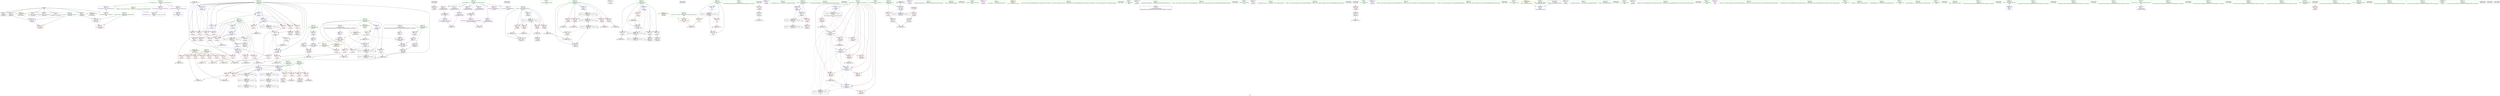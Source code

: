 digraph "SVFG" {
	label="SVFG";

	Node0x55badcf7edf0 [shape=record,color=grey,label="{NodeID: 0\nNullPtr}"];
	Node0x55badcf7edf0 -> Node0x55badcfaa9c0[style=solid];
	Node0x55badcf7edf0 -> Node0x55badcfaaac0[style=solid];
	Node0x55badcf7edf0 -> Node0x55badcfaab90[style=solid];
	Node0x55badcf7edf0 -> Node0x55badcfaac60[style=solid];
	Node0x55badcf7edf0 -> Node0x55badcfaad30[style=solid];
	Node0x55badcf7edf0 -> Node0x55badcfaae00[style=solid];
	Node0x55badcf7edf0 -> Node0x55badcfac850[style=solid];
	Node0x55badcfddd60 [shape=record,color=yellow,style=double,label="{NodeID: 443\n24V_1 = ENCHI(MR_24V_0)\npts\{128 \}\nFun[_Z5main2v]}"];
	Node0x55badcfddd60 -> Node0x55badcface30[style=dashed];
	Node0x55badcfbdcd0 [shape=record,color=grey,label="{NodeID: 360\n196 = Binary(195, 197, )\n}"];
	Node0x55badcfbdcd0 -> Node0x55badcfacf00[style=solid];
	Node0x55badcfabe00 [shape=record,color=red,label="{NodeID: 194\n216\<--215\n\<--call25\n_Z5main2v\n}"];
	Node0x55badcfa8ea0 [shape=record,color=purple,label="{NodeID: 111\n497\<--17\noffset_0\<--\n}"];
	Node0x55badcfa8ea0 -> Node0x55badcfac480[style=solid];
	Node0x55badcf8fba0 [shape=record,color=green,label="{NodeID: 28\n11\<--13\n_Z5boardB5cxx11\<--_Z5boardB5cxx11_field_insensitive\nGlob }"];
	Node0x55badcf8fba0 -> Node0x55badcfa8750[style=solid];
	Node0x55badcf8fba0 -> Node0x55badcfa8820[style=solid];
	Node0x55badcf8fba0 -> Node0x55badcfa88f0[style=solid];
	Node0x55badcf8fba0 -> Node0x55badcfa89c0[style=solid];
	Node0x55badcf8fba0 -> Node0x55badcfa8a90[style=solid];
	Node0x55badcf8fba0 -> Node0x55badcfa8b60[style=solid];
	Node0x55badcf8fba0 -> Node0x55badcfa8c30[style=solid];
	Node0x55badcf8fba0 -> Node0x55badcfa8d00[style=solid];
	Node0x55badcfad580 [shape=record,color=blue,label="{NodeID: 222\n111\<--9\nj\<--\n_Z5main2v\n}"];
	Node0x55badcfad580 -> Node0x55badcfb0520[style=dashed];
	Node0x55badcfad580 -> Node0x55badcfb05f0[style=dashed];
	Node0x55badcfad580 -> Node0x55badcfb06c0[style=dashed];
	Node0x55badcfad580 -> Node0x55badcfad580[style=dashed];
	Node0x55badcfad580 -> Node0x55badcfb5c50[style=dashed];
	Node0x55badcfad580 -> Node0x55badcfd5260[style=dashed];
	Node0x55badcfaf000 [shape=record,color=red,label="{NodeID: 139\n154\<--103\n\<--N\n_Z5main2v\n}"];
	Node0x55badcfaf000 -> Node0x55badcfbf650[style=solid];
	Node0x55badcfa9910 [shape=record,color=green,label="{NodeID: 56\n135\<--136\nx\<--x_field_insensitive\n_Z5main2v\n}"];
	Node0x55badcfa9910 -> Node0x55badcfb1560[style=solid];
	Node0x55badcfa9910 -> Node0x55badcfb1630[style=solid];
	Node0x55badcfa9910 -> Node0x55badcfb1700[style=solid];
	Node0x55badcfa9910 -> Node0x55badcfad8c0[style=solid];
	Node0x55badcff50a0 [shape=record,color=black,label="{NodeID: 499\n388 = PHI()\n}"];
	Node0x55badcfd7560 [shape=record,color=black,label="{NodeID: 416\nMR_34V_2 = PHI(MR_34V_3, MR_34V_1, )\npts\{138 \}\n}"];
	Node0x55badcfd7560 -> Node0x55badcfd3460[style=dashed];
	Node0x55badcfd7560 -> Node0x55badcfd7560[style=dashed];
	Node0x55badcfb06c0 [shape=record,color=red,label="{NodeID: 167\n344\<--111\n\<--j\n_Z5main2v\n}"];
	Node0x55badcfb06c0 -> Node0x55badcfbd0d0[style=solid];
	Node0x55badcfab2a0 [shape=record,color=black,label="{NodeID: 84\n139\<--117\n\<--dx\n_Z5main2v\n}"];
	Node0x55badcfab2a0 -> Node0x55badcfae7e0[style=solid];
	Node0x55badcf8eae0 [shape=record,color=green,label="{NodeID: 1\n7\<--1\n__dso_handle\<--dummyObj\nGlob }"];
	Node0x55badcfbde50 [shape=record,color=grey,label="{NodeID: 361\n407 = cmp(406, 242, )\n}"];
	Node0x55badcfabed0 [shape=record,color=red,label="{NodeID: 195\n281\<--280\n\<--arrayidx54\n_Z5main2v\n}"];
	Node0x55badcfabed0 -> Node0x55badcfbc950[style=solid];
	Node0x55badcfa8f70 [shape=record,color=purple,label="{NodeID: 112\n147\<--18\n\<--.str\n_Z5main2v\n}"];
	Node0x55badcf8fc70 [shape=record,color=green,label="{NodeID: 29\n34\<--38\nllvm.global_ctors\<--llvm.global_ctors_field_insensitive\nGlob }"];
	Node0x55badcf8fc70 -> Node0x55badcfae1a0[style=solid];
	Node0x55badcf8fc70 -> Node0x55badcfae2a0[style=solid];
	Node0x55badcf8fc70 -> Node0x55badcfae3a0[style=solid];
	Node0x55badcfad650 [shape=record,color=blue,label="{NodeID: 223\n113\<--9\nk\<--\n_Z5main2v\n}"];
	Node0x55badcfad650 -> Node0x55badcfb0790[style=dashed];
	Node0x55badcfad650 -> Node0x55badcfb0860[style=dashed];
	Node0x55badcfad650 -> Node0x55badcfb0930[style=dashed];
	Node0x55badcfad650 -> Node0x55badcfb0a00[style=dashed];
	Node0x55badcfad650 -> Node0x55badcfb5bc0[style=dashed];
	Node0x55badcfad650 -> Node0x55badcfd1b60[style=dashed];
	Node0x55badcfaf0d0 [shape=record,color=red,label="{NodeID: 140\n165\<--103\n\<--N\n_Z5main2v\n}"];
	Node0x55badcfaf0d0 -> Node0x55badcfbfad0[style=solid];
	Node0x55badcfa99e0 [shape=record,color=green,label="{NodeID: 57\n137\<--138\ny\<--y_field_insensitive\n_Z5main2v\n}"];
	Node0x55badcfa99e0 -> Node0x55badcfb17d0[style=solid];
	Node0x55badcfa99e0 -> Node0x55badcfb18a0[style=solid];
	Node0x55badcfa99e0 -> Node0x55badcfb1970[style=solid];
	Node0x55badcfa99e0 -> Node0x55badcfad990[style=solid];
	Node0x55badcff5170 [shape=record,color=black,label="{NodeID: 500\n390 = PHI()\n}"];
	Node0x55badcfd7a60 [shape=record,color=black,label="{NodeID: 417\nMR_46V_3 = PHI(MR_46V_4, MR_46V_2, )\npts\{468 \}\n}"];
	Node0x55badcfd7a60 -> Node0x55badcfac210[style=dashed];
	Node0x55badcfd7a60 -> Node0x55badcfac2e0[style=dashed];
	Node0x55badcfd7a60 -> Node0x55badcfb63a0[style=dashed];
	Node0x55badcfb0790 [shape=record,color=red,label="{NodeID: 168\n265\<--113\n\<--k\n_Z5main2v\n}"];
	Node0x55badcfb0790 -> Node0x55badcfbe450[style=solid];
	Node0x55badcfab370 [shape=record,color=black,label="{NodeID: 85\n145\<--119\n\<--dy\n_Z5main2v\n}"];
	Node0x55badcfab370 -> Node0x55badcfae8b0[style=solid];
	Node0x55badcf8eb70 [shape=record,color=green,label="{NodeID: 2\n9\<--1\n\<--dummyObj\nCan only get source location for instruction, argument, global var or function.}"];
	Node0x55badcfbdfd0 [shape=record,color=grey,label="{NodeID: 362\n175 = cmp(174, 176, )\n}"];
	Node0x55badcfabfa0 [shape=record,color=red,label="{NodeID: 196\n290\<--289\n\<--arrayidx56\n_Z5main2v\n}"];
	Node0x55badcfabfa0 -> Node0x55badcfbd850[style=solid];
	Node0x55badcfa9040 [shape=record,color=purple,label="{NodeID: 113\n365\<--21\n\<--.str.2\n_Z5main2v\n}"];
	Node0x55badcf8fd70 [shape=record,color=green,label="{NodeID: 30\n39\<--40\n__cxx_global_var_init\<--__cxx_global_var_init_field_insensitive\n}"];
	Node0x55badcfad720 [shape=record,color=blue,label="{NodeID: 224\n133\<--270\nbad\<--\n_Z5main2v\n}"];
	Node0x55badcfad720 -> Node0x55badcfb1490[style=dashed];
	Node0x55badcfad720 -> Node0x55badcfad720[style=dashed];
	Node0x55badcfad720 -> Node0x55badcfada60[style=dashed];
	Node0x55badcfad720 -> Node0x55badcfd2a60[style=dashed];
	Node0x55badcfaf1a0 [shape=record,color=red,label="{NodeID: 141\n203\<--103\n\<--N\n_Z5main2v\n}"];
	Node0x55badcfaf1a0 -> Node0x55badcfbf1d0[style=solid];
	Node0x55badcfa9ab0 [shape=record,color=green,label="{NodeID: 58\n143\<--144\nllvm.memcpy.p0i8.p0i8.i64\<--llvm.memcpy.p0i8.p0i8.i64_field_insensitive\n}"];
	Node0x55badcff52d0 [shape=record,color=black,label="{NodeID: 501\n391 = PHI()\n}"];
	Node0x55badcfd7f60 [shape=record,color=black,label="{NodeID: 418\nMR_6V_2 = PHI(MR_6V_3, MR_6V_1, )\npts\{10 \}\n|{<s0>37|<s1>37|<s2>37|<s3>37|<s4>37|<s5>37|<s6>37|<s7>37|<s8>37}}"];
	Node0x55badcfd7f60:s0 -> Node0x55badcfae980[style=dashed,color=red];
	Node0x55badcfd7f60:s1 -> Node0x55badcfaeb20[style=dashed,color=red];
	Node0x55badcfd7f60:s2 -> Node0x55badcfaecc0[style=dashed,color=red];
	Node0x55badcfd7f60:s3 -> Node0x55badcfaee60[style=dashed,color=red];
	Node0x55badcfd7f60:s4 -> Node0x55badcfb5ec0[style=dashed,color=red];
	Node0x55badcfd7f60:s5 -> Node0x55badcfb5f90[style=dashed,color=red];
	Node0x55badcfd7f60:s6 -> Node0x55badcfb6060[style=dashed,color=red];
	Node0x55badcfd7f60:s7 -> Node0x55badcfb6130[style=dashed,color=red];
	Node0x55badcfd7f60:s8 -> Node0x55badcfd9360[style=dashed,color=red];
	Node0x55badcfb0860 [shape=record,color=red,label="{NodeID: 169\n278\<--113\n\<--k\n_Z5main2v\n}"];
	Node0x55badcfb0860 -> Node0x55badcfabac0[style=solid];
	Node0x55badcfab440 [shape=record,color=black,label="{NodeID: 86\n169\<--168\nconv\<--\n_Z5main2v\n}"];
	Node0x55badcf90ea0 [shape=record,color=green,label="{NodeID: 3\n14\<--1\n_ZZ5main2vE2dx\<--dummyObj\nGlob }"];
	Node0x55badcfbe150 [shape=record,color=grey,label="{NodeID: 363\n73 = cmp(67, 72, )\n}"];
	Node0x55badcfac070 [shape=record,color=red,label="{NodeID: 197\n315\<--314\n\<--call69\n_Z5main2v\n}"];
	Node0x55badcfac070 -> Node0x55badcfa8410[style=solid];
	Node0x55badcfa9110 [shape=record,color=purple,label="{NodeID: 114\n387\<--21\n\<--.str.2\n_Z5main2v\n}"];
	Node0x55badcf8fe70 [shape=record,color=green,label="{NodeID: 31\n43\<--44\n_ZNSt8ios_base4InitC1Ev\<--_ZNSt8ios_base4InitC1Ev_field_insensitive\n}"];
	Node0x55badcfad7f0 [shape=record,color=blue,label="{NodeID: 225\n115\<--9\nl\<--\n_Z5main2v\n}"];
	Node0x55badcfad7f0 -> Node0x55badcfb0ad0[style=dashed];
	Node0x55badcfad7f0 -> Node0x55badcfb0ba0[style=dashed];
	Node0x55badcfad7f0 -> Node0x55badcfb0c70[style=dashed];
	Node0x55badcfad7f0 -> Node0x55badcfb0d40[style=dashed];
	Node0x55badcfad7f0 -> Node0x55badcfad7f0[style=dashed];
	Node0x55badcfad7f0 -> Node0x55badcfadb30[style=dashed];
	Node0x55badcfad7f0 -> Node0x55badcfd2060[style=dashed];
	Node0x55badcfaf270 [shape=record,color=red,label="{NodeID: 142\n254\<--103\n\<--N\n_Z5main2v\n}"];
	Node0x55badcfaf270 -> Node0x55badcfbed50[style=solid];
	Node0x55badcfa9b80 [shape=record,color=green,label="{NodeID: 59\n149\<--150\nscanf\<--scanf_field_insensitive\n}"];
	Node0x55badcff53a0 [shape=record,color=black,label="{NodeID: 502\n401 = PHI()\n}"];
	Node0x55badcfb0930 [shape=record,color=red,label="{NodeID: 170\n287\<--113\n\<--k\n_Z5main2v\n}"];
	Node0x55badcfb0930 -> Node0x55badcfabb90[style=solid];
	Node0x55badcfab510 [shape=record,color=black,label="{NodeID: 87\n174\<--173\nconv7\<--\n_Z5main2v\n}"];
	Node0x55badcfab510 -> Node0x55badcfbdfd0[style=solid];
	Node0x55badcf90f30 [shape=record,color=green,label="{NodeID: 4\n16\<--1\n_ZZ5main2vE2dy\<--dummyObj\nGlob }"];
	Node0x55badcfbe2d0 [shape=record,color=grey,label="{NodeID: 364\n275 = cmp(273, 274, )\n}"];
	Node0x55badcfac140 [shape=record,color=red,label="{NodeID: 198\n475\<--465\n\<--number_of_test_cases\nmain\n}"];
	Node0x55badcfac140 -> Node0x55badcfbfc50[style=solid];
	Node0x55badcfa91e0 [shape=record,color=purple,label="{NodeID: 115\n400\<--21\n\<--.str.2\n_Z5main2v\n}"];
	Node0x55badcf8ff70 [shape=record,color=green,label="{NodeID: 32\n49\<--50\n__cxa_atexit\<--__cxa_atexit_field_insensitive\n}"];
	Node0x55badcfe0c00 [shape=record,color=yellow,style=double,label="{NodeID: 475\nRETMU(2V_2)\npts\{84 \}\nFun[__cxx_global_array_dtor]}"];
	Node0x55badcfad8c0 [shape=record,color=blue,label="{NodeID: 226\n135\<--284\nx\<--add\n_Z5main2v\n}"];
	Node0x55badcfad8c0 -> Node0x55badcfb1560[style=dashed];
	Node0x55badcfad8c0 -> Node0x55badcfb1630[style=dashed];
	Node0x55badcfad8c0 -> Node0x55badcfb1700[style=dashed];
	Node0x55badcfad8c0 -> Node0x55badcfad8c0[style=dashed];
	Node0x55badcfad8c0 -> Node0x55badcfcdb60[style=dashed];
	Node0x55badcfaf340 [shape=record,color=red,label="{NodeID: 143\n260\<--103\n\<--N\n_Z5main2v\n}"];
	Node0x55badcfaf340 -> Node0x55badcfbea50[style=solid];
	Node0x55badcfa9c50 [shape=record,color=green,label="{NodeID: 60\n160\<--161\n_ZStrsIcSt11char_traitsIcESaIcEERSt13basic_istreamIT_T0_ES7_RNSt7__cxx1112basic_stringIS4_S5_T1_EE\<--_ZStrsIcSt11char_traitsIcESaIcEERSt13basic_istreamIT_T0_ES7_RNSt7__cxx1112basic_stringIS4_S5_T1_EE_field_insensitive\n}"];
	Node0x55badcff5470 [shape=record,color=black,label="{NodeID: 503\n403 = PHI()\n}"];
	Node0x55badcfb0a00 [shape=record,color=red,label="{NodeID: 171\n339\<--113\n\<--k\n_Z5main2v\n}"];
	Node0x55badcfb0a00 -> Node0x55badcfbc4d0[style=solid];
	Node0x55badcfab5e0 [shape=record,color=black,label="{NodeID: 88\n179\<--178\nconv9\<--\n_Z5main2v\n}"];
	Node0x55badcf90fc0 [shape=record,color=green,label="{NodeID: 5\n18\<--1\n.str\<--dummyObj\nGlob }"];
	Node0x55badcfbe450 [shape=record,color=grey,label="{NodeID: 365\n266 = cmp(265, 267, )\n}"];
	Node0x55badcfac210 [shape=record,color=red,label="{NodeID: 199\n474\<--467\n\<--i\nmain\n}"];
	Node0x55badcfac210 -> Node0x55badcfbfc50[style=solid];
	Node0x55badcfadcc0 [shape=record,color=purple,label="{NodeID: 116\n413\<--21\n\<--.str.2\n_Z5main2v\n}"];
	Node0x55badcf90070 [shape=record,color=green,label="{NodeID: 33\n48\<--54\n_ZNSt8ios_base4InitD1Ev\<--_ZNSt8ios_base4InitD1Ev_field_insensitive\n}"];
	Node0x55badcf90070 -> Node0x55badcfab1a0[style=solid];
	Node0x55badcfad990 [shape=record,color=blue,label="{NodeID: 227\n137\<--293\ny\<--add58\n_Z5main2v\n}"];
	Node0x55badcfad990 -> Node0x55badcfb17d0[style=dashed];
	Node0x55badcfad990 -> Node0x55badcfb18a0[style=dashed];
	Node0x55badcfad990 -> Node0x55badcfb1970[style=dashed];
	Node0x55badcfad990 -> Node0x55badcfad990[style=dashed];
	Node0x55badcfad990 -> Node0x55badcfce060[style=dashed];
	Node0x55badcfaf410 [shape=record,color=red,label="{NodeID: 144\n299\<--103\n\<--N\n_Z5main2v\n}"];
	Node0x55badcfaf410 -> Node0x55badcfbfdd0[style=solid];
	Node0x55badcfa9d50 [shape=record,color=green,label="{NodeID: 61\n171\<--172\n_ZNSt7__cxx1112basic_stringIcSt11char_traitsIcESaIcEEixEm\<--_ZNSt7__cxx1112basic_stringIcSt11char_traitsIcESaIcEEixEm_field_insensitive\n}"];
	Node0x55badcff55d0 [shape=record,color=black,label="{NodeID: 504\n404 = PHI()\n}"];
	Node0x55badcfb0ad0 [shape=record,color=red,label="{NodeID: 172\n273\<--115\n\<--l\n_Z5main2v\n}"];
	Node0x55badcfb0ad0 -> Node0x55badcfbe2d0[style=solid];
	Node0x55badcfab6b0 [shape=record,color=black,label="{NodeID: 89\n207\<--206\nconv17\<--\n_Z5main2v\n}"];
	Node0x55badcf91050 [shape=record,color=green,label="{NodeID: 6\n20\<--1\n_ZSt3cin\<--dummyObj\nGlob }"];
	Node0x55badcfbe5d0 [shape=record,color=grey,label="{NodeID: 366\n394 = cmp(393, 197, )\n}"];
	Node0x55badcfac2e0 [shape=record,color=red,label="{NodeID: 200\n480\<--467\n\<--i\nmain\n}"];
	Node0x55badcfac2e0 -> Node0x55badcfbdb50[style=solid];
	Node0x55badcfadd90 [shape=record,color=purple,label="{NodeID: 117\n369\<--24\n\<--.str.3\n_Z5main2v\n}"];
	Node0x55badcf90170 [shape=record,color=green,label="{NodeID: 34\n61\<--62\n__cxx_global_var_init.1\<--__cxx_global_var_init.1_field_insensitive\n}"];
	Node0x55badcfada60 [shape=record,color=blue,label="{NodeID: 228\n133\<--322\nbad\<--\n_Z5main2v\n}"];
	Node0x55badcfada60 -> Node0x55badcfb1490[style=dashed];
	Node0x55badcfada60 -> Node0x55badcfad720[style=dashed];
	Node0x55badcfada60 -> Node0x55badcfd2a60[style=dashed];
	Node0x55badcfaf4e0 [shape=record,color=red,label="{NodeID: 145\n306\<--103\n\<--N\n_Z5main2v\n}"];
	Node0x55badcfaf4e0 -> Node0x55badcfbeed0[style=solid];
	Node0x55badcfa9e50 [shape=record,color=green,label="{NodeID: 62\n183\<--184\n_ZNSt7__cxx1112basic_stringIcSt11char_traitsIcESaIcEEpLEc\<--_ZNSt7__cxx1112basic_stringIcSt11char_traitsIcESaIcEEpLEc_field_insensitive\n}"];
	Node0x55badcff56a0 [shape=record,color=black,label="{NodeID: 505\n414 = PHI()\n}"];
	Node0x55badcfd9360 [shape=record,color=black,label="{NodeID: 422\nMR_6V_9 = PHI(MR_6V_8, MR_6V_7, )\npts\{10 \}\n|{<s0>37}}"];
	Node0x55badcfd9360:s0 -> Node0x55badcfd7f60[style=dashed,color=blue];
	Node0x55badcfbb0f0 [shape=record,color=black,label="{NodeID: 339\n247 = PHI(248, 249, )\n}"];
	Node0x55badcfbb0f0 -> Node0x55badcfad3e0[style=solid];
	Node0x55badcfb0ba0 [shape=record,color=red,label="{NodeID: 173\n282\<--115\n\<--l\n_Z5main2v\n}"];
	Node0x55badcfb0ba0 -> Node0x55badcfbc950[style=solid];
	Node0x55badcfab780 [shape=record,color=black,label="{NodeID: 90\n210\<--209\nconv20\<--\n_Z5main2v\n}"];
	Node0x55badcfab780 -> Node0x55badcfbf4d0[style=solid];
	Node0x55badcf910e0 [shape=record,color=green,label="{NodeID: 7\n21\<--1\n.str.2\<--dummyObj\nGlob }"];
	Node0x55badcfbe750 [shape=record,color=grey,label="{NodeID: 367\n380 = cmp(379, 381, )\n}"];
	Node0x55badcfac3b0 [shape=record,color=red,label="{NodeID: 201\n495\<--494\ndummyVal\<--offset_0\n_Z5main2v\n}"];
	Node0x55badcfac3b0 -> Node0x55badcfaca20[style=solid];
	Node0x55badcfade60 [shape=record,color=purple,label="{NodeID: 118\n389\<--26\n\<--.str.4\n_Z5main2v\n}"];
	Node0x55badcf90270 [shape=record,color=green,label="{NodeID: 35\n69\<--70\n_ZNSt7__cxx1112basic_stringIcSt11char_traitsIcESaIcEEC1Ev\<--_ZNSt7__cxx1112basic_stringIcSt11char_traitsIcESaIcEEC1Ev_field_insensitive\n}"];
	Node0x55badcfadb30 [shape=record,color=blue,label="{NodeID: 229\n115\<--326\nl\<--inc76\n_Z5main2v\n}"];
	Node0x55badcfadb30 -> Node0x55badcfb0ad0[style=dashed];
	Node0x55badcfadb30 -> Node0x55badcfb0ba0[style=dashed];
	Node0x55badcfadb30 -> Node0x55badcfb0c70[style=dashed];
	Node0x55badcfadb30 -> Node0x55badcfb0d40[style=dashed];
	Node0x55badcfadb30 -> Node0x55badcfad7f0[style=dashed];
	Node0x55badcfadb30 -> Node0x55badcfadb30[style=dashed];
	Node0x55badcfadb30 -> Node0x55badcfd2060[style=dashed];
	Node0x55badcfaf5b0 [shape=record,color=red,label="{NodeID: 146\n274\<--105\n\<--K\n_Z5main2v\n}"];
	Node0x55badcfaf5b0 -> Node0x55badcfbe2d0[style=solid];
	Node0x55badcfa9f50 [shape=record,color=green,label="{NodeID: 63\n228\<--229\n_ZNSt7__cxx1112basic_stringIcSt11char_traitsIcESaIcEEaSERKS4_\<--_ZNSt7__cxx1112basic_stringIcSt11char_traitsIcESaIcEEaSERKS4__field_insensitive\n}"];
	Node0x55badcff5770 [shape=record,color=black,label="{NodeID: 506\n416 = PHI()\n}"];
	Node0x55badcfbb690 [shape=record,color=black,label="{NodeID: 340\n66 = PHI(64, 67, )\n}"];
	Node0x55badcfbb690 -> Node0x55badcfae4a0[style=solid];
	Node0x55badcfb0c70 [shape=record,color=red,label="{NodeID: 174\n291\<--115\n\<--l\n_Z5main2v\n}"];
	Node0x55badcfb0c70 -> Node0x55badcfbd850[style=solid];
	Node0x55badcfab850 [shape=record,color=black,label="{NodeID: 91\n214\<--213\nconv23\<--\n_Z5main2v\n}"];
	Node0x55badcf920c0 [shape=record,color=green,label="{NodeID: 8\n23\<--1\n_ZSt4cout\<--dummyObj\nGlob }"];
	Node0x55badcfd17a0 [shape=record,color=yellow,style=double,label="{NodeID: 451\n2V_1 = ENCHI(MR_2V_0)\npts\{84 \}\nFun[__cxx_global_array_dtor]}"];
	Node0x55badcfd17a0 -> Node0x55badcfac950[style=dashed];
	Node0x55badcfbe8d0 [shape=record,color=grey,label="{NodeID: 368\n319 = cmp(316, 318, )\n}"];
	Node0x55badcfac480 [shape=record,color=red,label="{NodeID: 202\n498\<--497\ndummyVal\<--offset_0\n_Z5main2v\n}"];
	Node0x55badcfac480 -> Node0x55badcfacaf0[style=solid];
	Node0x55badcfadf30 [shape=record,color=purple,label="{NodeID: 119\n402\<--28\n\<--.str.5\n_Z5main2v\n}"];
	Node0x55badcf90370 [shape=record,color=green,label="{NodeID: 36\n76\<--77\n__cxx_global_array_dtor\<--__cxx_global_array_dtor_field_insensitive\n}"];
	Node0x55badcfb5b30 [shape=record,color=blue,label="{NodeID: 230\n129\<--335\nmask\<--or\n_Z5main2v\n}"];
	Node0x55badcfb5b30 -> Node0x55badcfdb160[style=dashed];
	Node0x55badcfaf680 [shape=record,color=red,label="{NodeID: 147\n240\<--107\n\<--player\n_Z5main2v\n}"];
	Node0x55badcfaf680 -> Node0x55badcfbf350[style=solid];
	Node0x55badcfaa050 [shape=record,color=green,label="{NodeID: 64\n367\<--368\nprintf\<--printf_field_insensitive\n}"];
	Node0x55badcff58d0 [shape=record,color=black,label="{NodeID: 507\n417 = PHI()\n}"];
	Node0x55badcfbbc30 [shape=record,color=black,label="{NodeID: 341\n89 = PHI(87, 90, )\n}"];
	Node0x55badcfbbc30 -> Node0x55badcfae570[style=solid];
	Node0x55badcfb0d40 [shape=record,color=red,label="{NodeID: 175\n325\<--115\n\<--l\n_Z5main2v\n}"];
	Node0x55badcfb0d40 -> Node0x55badcfbd6d0[style=solid];
	Node0x55badcfab920 [shape=record,color=black,label="{NodeID: 92\n225\<--224\nidxprom\<--\n_Z5main2v\n}"];
	Node0x55badcf92150 [shape=record,color=green,label="{NodeID: 9\n24\<--1\n.str.3\<--dummyObj\nGlob }"];
	Node0x55badcfbea50 [shape=record,color=grey,label="{NodeID: 369\n261 = cmp(259, 260, )\n}"];
	Node0x55badcfac550 [shape=record,color=blue,label="{NodeID: 203\n8\<--9\ncase_number\<--\nGlob }"];
	Node0x55badcfac550 -> Node0x55badcfd7f60[style=dashed];
	Node0x55badcfae000 [shape=record,color=purple,label="{NodeID: 120\n415\<--30\n\<--.str.6\n_Z5main2v\n}"];
	Node0x55badcf90470 [shape=record,color=green,label="{NodeID: 37\n83\<--84\n.addr\<--.addr_field_insensitive\n__cxx_global_array_dtor\n}"];
	Node0x55badcf90470 -> Node0x55badcfac950[style=solid];
	Node0x55badcfb5bc0 [shape=record,color=blue,label="{NodeID: 231\n113\<--340\nk\<--inc81\n_Z5main2v\n}"];
	Node0x55badcfb5bc0 -> Node0x55badcfb0790[style=dashed];
	Node0x55badcfb5bc0 -> Node0x55badcfb0860[style=dashed];
	Node0x55badcfb5bc0 -> Node0x55badcfb0930[style=dashed];
	Node0x55badcfb5bc0 -> Node0x55badcfb0a00[style=dashed];
	Node0x55badcfb5bc0 -> Node0x55badcfb5bc0[style=dashed];
	Node0x55badcfb5bc0 -> Node0x55badcfd1b60[style=dashed];
	Node0x55badcfaf750 [shape=record,color=red,label="{NodeID: 148\n244\<--107\n\<--player\n_Z5main2v\n}"];
	Node0x55badcfaf750 -> Node0x55badcfbf950[style=solid];
	Node0x55badcfaa150 [shape=record,color=green,label="{NodeID: 65\n371\<--372\n_ZStlsISt11char_traitsIcEERSt13basic_ostreamIcT_ES5_PKc\<--_ZStlsISt11char_traitsIcEERSt13basic_ostreamIcT_ES5_PKc_field_insensitive\n}"];
	Node0x55badcff59a0 [shape=record,color=black,label="{NodeID: 508\n471 = PHI()\n}"];
	Node0x55badcfbc1d0 [shape=record,color=grey,label="{NodeID: 342\n234 = Binary(233, 197, )\n}"];
	Node0x55badcfbc1d0 -> Node0x55badcfad170[style=solid];
	Node0x55badcfb0e10 [shape=record,color=red,label="{NodeID: 176\n420\<--125\nexn\<--exn.slot\n_Z5main2v\n}"];
	Node0x55badcfab9f0 [shape=record,color=black,label="{NodeID: 93\n246\<--245\n\<--cmp40\n_Z5main2v\n}"];
	Node0x55badcf921e0 [shape=record,color=green,label="{NodeID: 10\n26\<--1\n.str.4\<--dummyObj\nGlob }"];
	Node0x55badcfd19c0 [shape=record,color=yellow,style=double,label="{NodeID: 453\n44V_1 = ENCHI(MR_44V_0)\npts\{466 \}\nFun[main]}"];
	Node0x55badcfd19c0 -> Node0x55badcfac140[style=dashed];
	Node0x55badcfbebd0 [shape=record,color=grey,label="{NodeID: 370\n359 = cmp(358, 9, )\n}"];
	Node0x55badcfac650 [shape=record,color=blue,label="{NodeID: 204\n490\<--35\nllvm.global_ctors_0\<--\nGlob }"];
	Node0x55badcfae0d0 [shape=record,color=purple,label="{NodeID: 121\n470\<--32\n\<--.str.7\nmain\n}"];
	Node0x55badcf90540 [shape=record,color=green,label="{NodeID: 38\n92\<--93\n_ZNSt7__cxx1112basic_stringIcSt11char_traitsIcESaIcEED1Ev\<--_ZNSt7__cxx1112basic_stringIcSt11char_traitsIcESaIcEED1Ev_field_insensitive\n}"];
	Node0x55badcfd1b60 [shape=record,color=black,label="{NodeID: 398\nMR_18V_4 = PHI(MR_18V_6, MR_18V_3, )\npts\{114 \}\n}"];
	Node0x55badcfd1b60 -> Node0x55badcfad650[style=dashed];
	Node0x55badcfd1b60 -> Node0x55badcfd1b60[style=dashed];
	Node0x55badcfd1b60 -> Node0x55badcfd5760[style=dashed];
	Node0x55badcfb5c50 [shape=record,color=blue,label="{NodeID: 232\n111\<--345\nj\<--inc84\n_Z5main2v\n}"];
	Node0x55badcfb5c50 -> Node0x55badcfb0520[style=dashed];
	Node0x55badcfb5c50 -> Node0x55badcfb05f0[style=dashed];
	Node0x55badcfb5c50 -> Node0x55badcfb06c0[style=dashed];
	Node0x55badcfb5c50 -> Node0x55badcfad580[style=dashed];
	Node0x55badcfb5c50 -> Node0x55badcfb5c50[style=dashed];
	Node0x55badcfb5c50 -> Node0x55badcfd5260[style=dashed];
	Node0x55badcfaf820 [shape=record,color=red,label="{NodeID: 149\n332\<--107\n\<--player\n_Z5main2v\n}"];
	Node0x55badcfaf820 -> Node0x55badcfbcc50[style=solid];
	Node0x55badcfaa250 [shape=record,color=green,label="{NodeID: 66\n374\<--375\n_ZSt4endlIcSt11char_traitsIcEERSt13basic_ostreamIT_T0_ES6_\<--_ZSt4endlIcSt11char_traitsIcEERSt13basic_ostreamIT_T0_ES6__field_insensitive\n}"];
	Node0x55badcff5a70 [shape=record,color=black,label="{NodeID: 509\n82 = PHI()\n0th arg __cxx_global_array_dtor }"];
	Node0x55badcff5a70 -> Node0x55badcfac950[style=solid];
	Node0x55badcfbc350 [shape=record,color=grey,label="{NodeID: 343\n410 = Binary(409, 197, )\n}"];
	Node0x55badcfbc350 -> Node0x55badcfb6130[style=solid];
	Node0x55badcfb0ee0 [shape=record,color=red,label="{NodeID: 177\n421\<--127\nsel\<--ehselector.slot\n_Z5main2v\n}"];
	Node0x55badcfabac0 [shape=record,color=black,label="{NodeID: 94\n279\<--278\nidxprom53\<--\n_Z5main2v\n}"];
	Node0x55badcf92270 [shape=record,color=green,label="{NodeID: 11\n28\<--1\n.str.5\<--dummyObj\nGlob }"];
	Node0x55badcfbed50 [shape=record,color=grey,label="{NodeID: 371\n255 = cmp(253, 254, )\n}"];
	Node0x55badcfac750 [shape=record,color=blue,label="{NodeID: 205\n491\<--36\nllvm.global_ctors_1\<--_GLOBAL__sub_I_rng..58_0_0.cpp\nGlob }"];
	Node0x55badcfae1a0 [shape=record,color=purple,label="{NodeID: 122\n490\<--34\nllvm.global_ctors_0\<--llvm.global_ctors\nGlob }"];
	Node0x55badcfae1a0 -> Node0x55badcfac650[style=solid];
	Node0x55badcfa7be0 [shape=record,color=green,label="{NodeID: 39\n100\<--101\n_Z5main2v\<--_Z5main2v_field_insensitive\n}"];
	Node0x55badcfd2060 [shape=record,color=black,label="{NodeID: 399\nMR_20V_4 = PHI(MR_20V_5, MR_20V_3, )\npts\{116 \}\n}"];
	Node0x55badcfd2060 -> Node0x55badcfad7f0[style=dashed];
	Node0x55badcfd2060 -> Node0x55badcfd2060[style=dashed];
	Node0x55badcfd2060 -> Node0x55badcfd5c60[style=dashed];
	Node0x55badcfb5d20 [shape=record,color=blue,label="{NodeID: 233\n109\<--350\ni\<--inc87\n_Z5main2v\n}"];
	Node0x55badcfb5d20 -> Node0x55badcfafc30[style=dashed];
	Node0x55badcfb5d20 -> Node0x55badcfafd00[style=dashed];
	Node0x55badcfb5d20 -> Node0x55badcfafdd0[style=dashed];
	Node0x55badcfb5d20 -> Node0x55badcfb5d20[style=dashed];
	Node0x55badcfb5d20 -> Node0x55badcfd4d60[style=dashed];
	Node0x55badcfaf8f0 [shape=record,color=red,label="{NodeID: 150\n354\<--107\n\<--player\n_Z5main2v\n}"];
	Node0x55badcfaf8f0 -> Node0x55badcfbcf50[style=solid];
	Node0x55badcfaa350 [shape=record,color=green,label="{NodeID: 67\n376\<--377\n_ZNSolsEPFRSoS_E\<--_ZNSolsEPFRSoS_E_field_insensitive\n}"];
	Node0x55badcfbc4d0 [shape=record,color=grey,label="{NodeID: 344\n340 = Binary(339, 197, )\n}"];
	Node0x55badcfbc4d0 -> Node0x55badcfb5bc0[style=solid];
	Node0x55badcfb0fb0 [shape=record,color=red,label="{NodeID: 178\n334\<--129\n\<--mask\n_Z5main2v\n}"];
	Node0x55badcfb0fb0 -> Node0x55badcfbcdd0[style=solid];
	Node0x55badcfabb90 [shape=record,color=black,label="{NodeID: 95\n288\<--287\nidxprom55\<--\n_Z5main2v\n}"];
	Node0x55badcf92300 [shape=record,color=green,label="{NodeID: 12\n30\<--1\n.str.6\<--dummyObj\nGlob }"];
	Node0x55badcfdf040 [shape=record,color=yellow,style=double,label="{NodeID: 455\n4V_1 = ENCHI(MR_4V_0)\npts\{1 \}\nFun[main]|{<s0>37}}"];
	Node0x55badcfdf040:s0 -> Node0x55badcfdca60[style=dashed,color=red];
	Node0x55badcfbeed0 [shape=record,color=grey,label="{NodeID: 372\n307 = cmp(305, 306, )\n}"];
	Node0x55badcfac850 [shape=record,color=blue, style = dotted,label="{NodeID: 206\n492\<--3\nllvm.global_ctors_2\<--dummyVal\nGlob }"];
	Node0x55badcfae2a0 [shape=record,color=purple,label="{NodeID: 123\n491\<--34\nllvm.global_ctors_1\<--llvm.global_ctors\nGlob }"];
	Node0x55badcfae2a0 -> Node0x55badcfac750[style=solid];
	Node0x55badcfa7c70 [shape=record,color=green,label="{NodeID: 40\n103\<--104\nN\<--N_field_insensitive\n_Z5main2v\n}"];
	Node0x55badcfa7c70 -> Node0x55badcfaf000[style=solid];
	Node0x55badcfa7c70 -> Node0x55badcfaf0d0[style=solid];
	Node0x55badcfa7c70 -> Node0x55badcfaf1a0[style=solid];
	Node0x55badcfa7c70 -> Node0x55badcfaf270[style=solid];
	Node0x55badcfa7c70 -> Node0x55badcfaf340[style=solid];
	Node0x55badcfa7c70 -> Node0x55badcfaf410[style=solid];
	Node0x55badcfa7c70 -> Node0x55badcfaf4e0[style=solid];
	Node0x55badcfd2560 [shape=record,color=black,label="{NodeID: 400\nMR_26V_5 = PHI(MR_26V_6, MR_26V_4, )\npts\{130 \}\n}"];
	Node0x55badcfd2560 -> Node0x55badcfd2560[style=dashed];
	Node0x55badcfd2560 -> Node0x55badcfd6160[style=dashed];
	Node0x55badcfd2560 -> Node0x55badcfdb160[style=dashed];
	Node0x55badcfb5df0 [shape=record,color=blue,label="{NodeID: 234\n107\<--355\nplayer\<--inc90\n_Z5main2v\n}"];
	Node0x55badcfb5df0 -> Node0x55badcfd4860[style=dashed];
	Node0x55badcfaf9c0 [shape=record,color=red,label="{NodeID: 151\n153\<--109\n\<--i\n_Z5main2v\n}"];
	Node0x55badcfaf9c0 -> Node0x55badcfbf650[style=solid];
	Node0x55badcfaa450 [shape=record,color=green,label="{NodeID: 68\n436\<--437\n__gxx_personality_v0\<--__gxx_personality_v0_field_insensitive\n}"];
	Node0x55badcfdb160 [shape=record,color=black,label="{NodeID: 428\nMR_26V_6 = PHI(MR_26V_7, MR_26V_5, )\npts\{130 \}\n}"];
	Node0x55badcfdb160 -> Node0x55badcfb0fb0[style=dashed];
	Node0x55badcfdb160 -> Node0x55badcfb5b30[style=dashed];
	Node0x55badcfdb160 -> Node0x55badcfd2560[style=dashed];
	Node0x55badcfdb160 -> Node0x55badcfdb160[style=dashed];
	Node0x55badcfbc650 [shape=record,color=grey,label="{NodeID: 345\n397 = Binary(396, 197, )\n}"];
	Node0x55badcfbc650 -> Node0x55badcfb6060[style=solid];
	Node0x55badcfb1080 [shape=record,color=red,label="{NodeID: 179\n358\<--129\n\<--mask\n_Z5main2v\n}"];
	Node0x55badcfb1080 -> Node0x55badcfbebd0[style=solid];
	Node0x55badcfa8270 [shape=record,color=black,label="{NodeID: 96\n310\<--309\nidxprom66\<--\n_Z5main2v\n}"];
	Node0x55badcf92390 [shape=record,color=green,label="{NodeID: 13\n32\<--1\n.str.7\<--dummyObj\nGlob }"];
	Node0x55badcfbf050 [shape=record,color=grey,label="{NodeID: 373\n303 = cmp(302, 9, )\n}"];
	Node0x55badcfac950 [shape=record,color=blue,label="{NodeID: 207\n83\<--82\n.addr\<--\n__cxx_global_array_dtor\n}"];
	Node0x55badcfae3a0 [shape=record,color=purple,label="{NodeID: 124\n492\<--34\nllvm.global_ctors_2\<--llvm.global_ctors\nGlob }"];
	Node0x55badcfae3a0 -> Node0x55badcfac850[style=solid];
	Node0x55badcfa7d00 [shape=record,color=green,label="{NodeID: 41\n105\<--106\nK\<--K_field_insensitive\n_Z5main2v\n}"];
	Node0x55badcfa7d00 -> Node0x55badcfaf5b0[style=solid];
	Node0x55badcff1ea0 [shape=record,color=black,label="{NodeID: 484\n75 = PHI()\n}"];
	Node0x55badcfd2a60 [shape=record,color=black,label="{NodeID: 401\nMR_30V_4 = PHI(MR_30V_5, MR_30V_3, )\npts\{134 \}\n}"];
	Node0x55badcfd2a60 -> Node0x55badcfad720[style=dashed];
	Node0x55badcfd2a60 -> Node0x55badcfd2a60[style=dashed];
	Node0x55badcfd2a60 -> Node0x55badcfd6b60[style=dashed];
	Node0x55badcfb5ec0 [shape=record,color=blue,label="{NodeID: 235\n8\<--362\ncase_number\<--inc94\n_Z5main2v\n}"];
	Node0x55badcfb5ec0 -> Node0x55badcfaea50[style=dashed];
	Node0x55badcfb5ec0 -> Node0x55badcfaeb20[style=dashed];
	Node0x55badcfb5ec0 -> Node0x55badcfaecc0[style=dashed];
	Node0x55badcfb5ec0 -> Node0x55badcfaee60[style=dashed];
	Node0x55badcfb5ec0 -> Node0x55badcfb5f90[style=dashed];
	Node0x55badcfb5ec0 -> Node0x55badcfb6060[style=dashed];
	Node0x55badcfb5ec0 -> Node0x55badcfb6130[style=dashed];
	Node0x55badcfb5ec0 -> Node0x55badcfd9360[style=dashed];
	Node0x55badcfafa90 [shape=record,color=red,label="{NodeID: 152\n224\<--109\n\<--i\n_Z5main2v\n}"];
	Node0x55badcfafa90 -> Node0x55badcfab920[style=solid];
	Node0x55badcfaa550 [shape=record,color=green,label="{NodeID: 69\n460\<--461\nmain\<--main_field_insensitive\n}"];
	Node0x55badcfbc7d0 [shape=record,color=grey,label="{NodeID: 346\n284 = Binary(277, 283, )\n}"];
	Node0x55badcfbc7d0 -> Node0x55badcfad8c0[style=solid];
	Node0x55badcfb1150 [shape=record,color=red,label="{NodeID: 180\n379\<--129\n\<--mask\n_Z5main2v\n}"];
	Node0x55badcfb1150 -> Node0x55badcfbe750[style=solid];
	Node0x55badcfa8340 [shape=record,color=black,label="{NodeID: 97\n313\<--312\nconv68\<--\n_Z5main2v\n}"];
	Node0x55badcf8f1e0 [shape=record,color=green,label="{NodeID: 14\n35\<--1\n\<--dummyObj\nCan only get source location for instruction, argument, global var or function.}"];
	Node0x55badcfbf1d0 [shape=record,color=grey,label="{NodeID: 374\n204 = cmp(202, 203, )\n}"];
	Node0x55badcfaca20 [shape=record,color=blue, style = dotted,label="{NodeID: 208\n493\<--495\noffset_0\<--dummyVal\n_Z5main2v\n}"];
	Node0x55badcfaca20 -> Node0x55badcfabed0[style=dashed];
	Node0x55badcfae4a0 [shape=record,color=purple,label="{NodeID: 125\n67\<--66\narrayctor.next\<--arrayctor.cur\n__cxx_global_var_init.1\n}"];
	Node0x55badcfae4a0 -> Node0x55badcfbb690[style=solid];
	Node0x55badcfae4a0 -> Node0x55badcfbe150[style=solid];
	Node0x55badcfa7d90 [shape=record,color=green,label="{NodeID: 42\n107\<--108\nplayer\<--player_field_insensitive\n_Z5main2v\n}"];
	Node0x55badcfa7d90 -> Node0x55badcfaf680[style=solid];
	Node0x55badcfa7d90 -> Node0x55badcfaf750[style=solid];
	Node0x55badcfa7d90 -> Node0x55badcfaf820[style=solid];
	Node0x55badcfa7d90 -> Node0x55badcfaf8f0[style=solid];
	Node0x55badcfa7d90 -> Node0x55badcfad310[style=solid];
	Node0x55badcfa7d90 -> Node0x55badcfb5df0[style=solid];
	Node0x55badcff4270 [shape=record,color=black,label="{NodeID: 485\n148 = PHI()\n}"];
	Node0x55badcfd2f60 [shape=record,color=black,label="{NodeID: 402\nMR_32V_4 = PHI(MR_32V_5, MR_32V_3, )\npts\{136 \}\n}"];
	Node0x55badcfd2f60 -> Node0x55badcfad8c0[style=dashed];
	Node0x55badcfd2f60 -> Node0x55badcfcdb60[style=dashed];
	Node0x55badcfd2f60 -> Node0x55badcfd2f60[style=dashed];
	Node0x55badcfd2f60 -> Node0x55badcfd7060[style=dashed];
	Node0x55badcfb5f90 [shape=record,color=blue,label="{NodeID: 236\n8\<--384\ncase_number\<--inc101\n_Z5main2v\n}"];
	Node0x55badcfb5f90 -> Node0x55badcfaebf0[style=dashed];
	Node0x55badcfb5f90 -> Node0x55badcfaecc0[style=dashed];
	Node0x55badcfb5f90 -> Node0x55badcfaee60[style=dashed];
	Node0x55badcfb5f90 -> Node0x55badcfb6060[style=dashed];
	Node0x55badcfb5f90 -> Node0x55badcfb6130[style=dashed];
	Node0x55badcfb5f90 -> Node0x55badcfd9360[style=dashed];
	Node0x55badcfafb60 [shape=record,color=red,label="{NodeID: 153\n233\<--109\n\<--i\n_Z5main2v\n}"];
	Node0x55badcfafb60 -> Node0x55badcfbc1d0[style=solid];
	Node0x55badcfaa650 [shape=record,color=green,label="{NodeID: 70\n463\<--464\nretval\<--retval_field_insensitive\nmain\n}"];
	Node0x55badcfaa650 -> Node0x55badcfb6200[style=solid];
	Node0x55badcfbc950 [shape=record,color=grey,label="{NodeID: 347\n283 = Binary(281, 282, )\n}"];
	Node0x55badcfbc950 -> Node0x55badcfbc7d0[style=solid];
	Node0x55badcfb1220 [shape=record,color=red,label="{NodeID: 181\n393\<--129\n\<--mask\n_Z5main2v\n}"];
	Node0x55badcfb1220 -> Node0x55badcfbe5d0[style=solid];
	Node0x55badcfa8410 [shape=record,color=black,label="{NodeID: 98\n316\<--315\nconv70\<--\n_Z5main2v\n}"];
	Node0x55badcfa8410 -> Node0x55badcfbe8d0[style=solid];
	Node0x55badcf8f2b0 [shape=record,color=green,label="{NodeID: 15\n141\<--1\n\<--dummyObj\nCan only get source location for instruction, argument, global var or function.}"];
	Node0x55badcfbf350 [shape=record,color=grey,label="{NodeID: 375\n241 = cmp(240, 242, )\n}"];
	Node0x55badcfacaf0 [shape=record,color=blue, style = dotted,label="{NodeID: 209\n496\<--498\noffset_0\<--dummyVal\n_Z5main2v\n}"];
	Node0x55badcfacaf0 -> Node0x55badcfabfa0[style=dashed];
	Node0x55badcfae570 [shape=record,color=purple,label="{NodeID: 126\n90\<--89\narraydestroy.element\<--arraydestroy.elementPast\n__cxx_global_array_dtor\n}"];
	Node0x55badcfae570 -> Node0x55badcfbbc30[style=solid];
	Node0x55badcfae570 -> Node0x55badcfbf7d0[style=solid];
	Node0x55badcfa7e60 [shape=record,color=green,label="{NodeID: 43\n109\<--110\ni\<--i_field_insensitive\n_Z5main2v\n}"];
	Node0x55badcfa7e60 -> Node0x55badcfaf9c0[style=solid];
	Node0x55badcfa7e60 -> Node0x55badcfafa90[style=solid];
	Node0x55badcfa7e60 -> Node0x55badcfafb60[style=solid];
	Node0x55badcfa7e60 -> Node0x55badcfafc30[style=solid];
	Node0x55badcfa7e60 -> Node0x55badcfafd00[style=solid];
	Node0x55badcfa7e60 -> Node0x55badcfafdd0[style=solid];
	Node0x55badcfa7e60 -> Node0x55badcfacbc0[style=solid];
	Node0x55badcfa7e60 -> Node0x55badcfad170[style=solid];
	Node0x55badcfa7e60 -> Node0x55badcfad4b0[style=solid];
	Node0x55badcfa7e60 -> Node0x55badcfb5d20[style=solid];
	Node0x55badcff4370 [shape=record,color=black,label="{NodeID: 486\n159 = PHI()\n}"];
	Node0x55badcfd3460 [shape=record,color=black,label="{NodeID: 403\nMR_34V_4 = PHI(MR_34V_5, MR_34V_3, )\npts\{138 \}\n}"];
	Node0x55badcfd3460 -> Node0x55badcfad990[style=dashed];
	Node0x55badcfd3460 -> Node0x55badcfce060[style=dashed];
	Node0x55badcfd3460 -> Node0x55badcfd3460[style=dashed];
	Node0x55badcfd3460 -> Node0x55badcfd7560[style=dashed];
	Node0x55badcfb6060 [shape=record,color=blue,label="{NodeID: 237\n8\<--397\ncase_number\<--inc108\n_Z5main2v\n}"];
	Node0x55badcfb6060 -> Node0x55badcfaed90[style=dashed];
	Node0x55badcfb6060 -> Node0x55badcfaee60[style=dashed];
	Node0x55badcfb6060 -> Node0x55badcfb6130[style=dashed];
	Node0x55badcfb6060 -> Node0x55badcfd9360[style=dashed];
	Node0x55badcfafc30 [shape=record,color=red,label="{NodeID: 154\n253\<--109\n\<--i\n_Z5main2v\n}"];
	Node0x55badcfafc30 -> Node0x55badcfbed50[style=solid];
	Node0x55badcfaa720 [shape=record,color=green,label="{NodeID: 71\n465\<--466\nnumber_of_test_cases\<--number_of_test_cases_field_insensitive\nmain\n}"];
	Node0x55badcfaa720 -> Node0x55badcfac140[style=solid];
	Node0x55badcfbcad0 [shape=record,color=grey,label="{NodeID: 348\n221 = Binary(220, 197, )\n}"];
	Node0x55badcfbcad0 -> Node0x55badcfad0a0[style=solid];
	Node0x55badcfb12f0 [shape=record,color=red,label="{NodeID: 182\n406\<--129\n\<--mask\n_Z5main2v\n}"];
	Node0x55badcfb12f0 -> Node0x55badcfbde50[style=solid];
	Node0x55badcfa84e0 [shape=record,color=black,label="{NodeID: 99\n318\<--317\nconv71\<--\n_Z5main2v\n}"];
	Node0x55badcfa84e0 -> Node0x55badcfbe8d0[style=solid];
	Node0x55badcf8f380 [shape=record,color=green,label="{NodeID: 16\n142\<--1\n\<--dummyObj\nCan only get source location for instruction, argument, global var or function.}"];
	Node0x55badcfbf4d0 [shape=record,color=grey,label="{NodeID: 376\n211 = cmp(210, 176, )\n}"];
	Node0x55badcfacbc0 [shape=record,color=blue,label="{NodeID: 210\n109\<--9\ni\<--\n_Z5main2v\n}"];
	Node0x55badcfacbc0 -> Node0x55badcfaf9c0[style=dashed];
	Node0x55badcfacbc0 -> Node0x55badcfafa90[style=dashed];
	Node0x55badcfacbc0 -> Node0x55badcfafb60[style=dashed];
	Node0x55badcfacbc0 -> Node0x55badcfad170[style=dashed];
	Node0x55badcfacbc0 -> Node0x55badcfd4d60[style=dashed];
	Node0x55badcfae640 [shape=record,color=purple,label="{NodeID: 127\n280\<--117\narrayidx54\<--dx\n_Z5main2v\n}"];
	Node0x55badcfae640 -> Node0x55badcfabed0[style=solid];
	Node0x55badcfa7f30 [shape=record,color=green,label="{NodeID: 44\n111\<--112\nj\<--j_field_insensitive\n_Z5main2v\n}"];
	Node0x55badcfa7f30 -> Node0x55badcfafea0[style=solid];
	Node0x55badcfa7f30 -> Node0x55badcfaff70[style=solid];
	Node0x55badcfa7f30 -> Node0x55badcfb0040[style=solid];
	Node0x55badcfa7f30 -> Node0x55badcfb0110[style=solid];
	Node0x55badcfa7f30 -> Node0x55badcfb01e0[style=solid];
	Node0x55badcfa7f30 -> Node0x55badcfb02b0[style=solid];
	Node0x55badcfa7f30 -> Node0x55badcfb0380[style=solid];
	Node0x55badcfa7f30 -> Node0x55badcfb0450[style=solid];
	Node0x55badcfa7f30 -> Node0x55badcfb0520[style=solid];
	Node0x55badcfa7f30 -> Node0x55badcfb05f0[style=solid];
	Node0x55badcfa7f30 -> Node0x55badcfb06c0[style=solid];
	Node0x55badcfa7f30 -> Node0x55badcfacc90[style=solid];
	Node0x55badcfa7f30 -> Node0x55badcfacf00[style=solid];
	Node0x55badcfa7f30 -> Node0x55badcfacfd0[style=solid];
	Node0x55badcfa7f30 -> Node0x55badcfad0a0[style=solid];
	Node0x55badcfa7f30 -> Node0x55badcfad580[style=solid];
	Node0x55badcfa7f30 -> Node0x55badcfb5c50[style=solid];
	Node0x55badcff4470 [shape=record,color=black,label="{NodeID: 487\n46 = PHI()\n}"];
	Node0x55badcfb6130 [shape=record,color=blue,label="{NodeID: 238\n8\<--410\ncase_number\<--inc115\n_Z5main2v\n}"];
	Node0x55badcfb6130 -> Node0x55badcfaef30[style=dashed];
	Node0x55badcfb6130 -> Node0x55badcfd9360[style=dashed];
	Node0x55badcfafd00 [shape=record,color=red,label="{NodeID: 155\n277\<--109\n\<--i\n_Z5main2v\n}"];
	Node0x55badcfafd00 -> Node0x55badcfbc7d0[style=solid];
	Node0x55badcfaa7f0 [shape=record,color=green,label="{NodeID: 72\n467\<--468\ni\<--i_field_insensitive\nmain\n}"];
	Node0x55badcfaa7f0 -> Node0x55badcfac210[style=solid];
	Node0x55badcfaa7f0 -> Node0x55badcfac2e0[style=solid];
	Node0x55badcfaa7f0 -> Node0x55badcfb62d0[style=solid];
	Node0x55badcfaa7f0 -> Node0x55badcfb63a0[style=solid];
	Node0x55badcfbcc50 [shape=record,color=grey,label="{NodeID: 349\n333 = Binary(197, 332, )\n}"];
	Node0x55badcfbcc50 -> Node0x55badcfbcdd0[style=solid];
	Node0x55badcfb13c0 [shape=record,color=red,label="{NodeID: 183\n317\<--131\n\<--ch\n_Z5main2v\n}"];
	Node0x55badcfb13c0 -> Node0x55badcfa84e0[style=solid];
	Node0x55badcfa85b0 [shape=record,color=black,label="{NodeID: 100\n330\<--329\ntobool\<--\n_Z5main2v\n}"];
	Node0x55badcf8f480 [shape=record,color=green,label="{NodeID: 17\n176\<--1\n\<--dummyObj\nCan only get source location for instruction, argument, global var or function.}"];
	Node0x55badcfbf650 [shape=record,color=grey,label="{NodeID: 377\n155 = cmp(153, 154, )\n}"];
	Node0x55badcfacc90 [shape=record,color=blue,label="{NodeID: 211\n111\<--9\nj\<--\n_Z5main2v\n}"];
	Node0x55badcfacc90 -> Node0x55badcfafea0[style=dashed];
	Node0x55badcfacc90 -> Node0x55badcfaff70[style=dashed];
	Node0x55badcfacc90 -> Node0x55badcfb0040[style=dashed];
	Node0x55badcfacc90 -> Node0x55badcfb0110[style=dashed];
	Node0x55badcfacc90 -> Node0x55badcfacf00[style=dashed];
	Node0x55badcfacc90 -> Node0x55badcfacfd0[style=dashed];
	Node0x55badcfae710 [shape=record,color=purple,label="{NodeID: 128\n289\<--119\narrayidx56\<--dy\n_Z5main2v\n}"];
	Node0x55badcfae710 -> Node0x55badcfabfa0[style=solid];
	Node0x55badcfa8000 [shape=record,color=green,label="{NodeID: 45\n113\<--114\nk\<--k_field_insensitive\n_Z5main2v\n}"];
	Node0x55badcfa8000 -> Node0x55badcfb0790[style=solid];
	Node0x55badcfa8000 -> Node0x55badcfb0860[style=solid];
	Node0x55badcfa8000 -> Node0x55badcfb0930[style=solid];
	Node0x55badcfa8000 -> Node0x55badcfb0a00[style=solid];
	Node0x55badcfa8000 -> Node0x55badcfad650[style=solid];
	Node0x55badcfa8000 -> Node0x55badcfb5bc0[style=solid];
	Node0x55badcff4570 [shape=record,color=black,label="{NodeID: 488\n215 = PHI()\n}"];
	Node0x55badcff4570 -> Node0x55badcfabe00[style=solid];
	Node0x55badcfb6200 [shape=record,color=blue,label="{NodeID: 239\n463\<--9\nretval\<--\nmain\n}"];
	Node0x55badcfafdd0 [shape=record,color=red,label="{NodeID: 156\n349\<--109\n\<--i\n_Z5main2v\n}"];
	Node0x55badcfafdd0 -> Node0x55badcfbd250[style=solid];
	Node0x55badcfaa8c0 [shape=record,color=green,label="{NodeID: 73\n36\<--485\n_GLOBAL__sub_I_rng..58_0_0.cpp\<--_GLOBAL__sub_I_rng..58_0_0.cpp_field_insensitive\n}"];
	Node0x55badcfaa8c0 -> Node0x55badcfac750[style=solid];
	Node0x55badcfdca60 [shape=record,color=yellow,style=double,label="{NodeID: 433\n4V_1 = ENCHI(MR_4V_0)\npts\{1 \}\nFun[_Z5main2v]}"];
	Node0x55badcfdca60 -> Node0x55badcfac3b0[style=dashed];
	Node0x55badcfdca60 -> Node0x55badcfac480[style=dashed];
	Node0x55badcfbcdd0 [shape=record,color=grey,label="{NodeID: 350\n335 = Binary(334, 333, )\n}"];
	Node0x55badcfbcdd0 -> Node0x55badcfb5b30[style=solid];
	Node0x55badcfb1490 [shape=record,color=red,label="{NodeID: 184\n329\<--133\n\<--bad\n_Z5main2v\n}"];
	Node0x55badcfb1490 -> Node0x55badcfa85b0[style=solid];
	Node0x55badcfa8680 [shape=record,color=purple,label="{NodeID: 101\n45\<--4\n\<--_ZStL8__ioinit\n__cxx_global_var_init\n}"];
	Node0x55badcf8f580 [shape=record,color=green,label="{NodeID: 18\n197\<--1\n\<--dummyObj\nCan only get source location for instruction, argument, global var or function.}"];
	Node0x55badcfbf7d0 [shape=record,color=grey,label="{NodeID: 378\n95 = cmp(90, 94, )\n}"];
	Node0x55badcfacd60 [shape=record,color=blue,label="{NodeID: 212\n125\<--187\nexn.slot\<--\n_Z5main2v\n}"];
	Node0x55badcfacd60 -> Node0x55badcfb0e10[style=dashed];
	Node0x55badcfae7e0 [shape=record,color=purple,label="{NodeID: 129\n493\<--139\noffset_0\<--\n}"];
	Node0x55badcfae7e0 -> Node0x55badcfaca20[style=solid];
	Node0x55badcfa80d0 [shape=record,color=green,label="{NodeID: 46\n115\<--116\nl\<--l_field_insensitive\n_Z5main2v\n}"];
	Node0x55badcfa80d0 -> Node0x55badcfb0ad0[style=solid];
	Node0x55badcfa80d0 -> Node0x55badcfb0ba0[style=solid];
	Node0x55badcfa80d0 -> Node0x55badcfb0c70[style=solid];
	Node0x55badcfa80d0 -> Node0x55badcfb0d40[style=solid];
	Node0x55badcfa80d0 -> Node0x55badcfad7f0[style=solid];
	Node0x55badcfa80d0 -> Node0x55badcfadb30[style=solid];
	Node0x55badcff46d0 [shape=record,color=black,label="{NodeID: 489\n217 = PHI()\n}"];
	Node0x55badcfb62d0 [shape=record,color=blue,label="{NodeID: 240\n467\<--9\ni\<--\nmain\n}"];
	Node0x55badcfb62d0 -> Node0x55badcfd7a60[style=dashed];
	Node0x55badcfafea0 [shape=record,color=red,label="{NodeID: 157\n164\<--111\n\<--j\n_Z5main2v\n}"];
	Node0x55badcfafea0 -> Node0x55badcfbfad0[style=solid];
	Node0x55badcfaa9c0 [shape=record,color=black,label="{NodeID: 74\n2\<--3\ndummyVal\<--dummyVal\n}"];
	Node0x55badcfbcf50 [shape=record,color=grey,label="{NodeID: 351\n355 = Binary(354, 197, )\n}"];
	Node0x55badcfbcf50 -> Node0x55badcfb5df0[style=solid];
	Node0x55badcfb1560 [shape=record,color=red,label="{NodeID: 185\n295\<--135\n\<--x\n_Z5main2v\n}"];
	Node0x55badcfb1560 -> Node0x55badcfbff50[style=solid];
	Node0x55badcfa8750 [shape=record,color=purple,label="{NodeID: 102\n64\<--11\n\<--_Z5boardB5cxx11\n__cxx_global_var_init.1\n}"];
	Node0x55badcfa8750 -> Node0x55badcfbb690[style=solid];
	Node0x55badcf91210 [shape=record,color=green,label="{NodeID: 19\n242\<--1\n\<--dummyObj\nCan only get source location for instruction, argument, global var or function.}"];
	Node0x55badcfbf950 [shape=record,color=grey,label="{NodeID: 379\n245 = cmp(244, 9, )\n}"];
	Node0x55badcfbf950 -> Node0x55badcfab9f0[style=solid];
	Node0x55badcface30 [shape=record,color=blue,label="{NodeID: 213\n127\<--189\nehselector.slot\<--\n_Z5main2v\n}"];
	Node0x55badcface30 -> Node0x55badcfb0ee0[style=dashed];
	Node0x55badcfae8b0 [shape=record,color=purple,label="{NodeID: 130\n496\<--145\noffset_0\<--\n}"];
	Node0x55badcfae8b0 -> Node0x55badcfacaf0[style=solid];
	Node0x55badcfa81a0 [shape=record,color=green,label="{NodeID: 47\n117\<--118\ndx\<--dx_field_insensitive\n_Z5main2v\n}"];
	Node0x55badcfa81a0 -> Node0x55badcfab2a0[style=solid];
	Node0x55badcfa81a0 -> Node0x55badcfae640[style=solid];
	Node0x55badcff47a0 [shape=record,color=black,label="{NodeID: 490\n227 = PHI()\n}"];
	Node0x55badcfd4860 [shape=record,color=black,label="{NodeID: 407\nMR_12V_3 = PHI(MR_12V_4, MR_12V_2, )\npts\{108 \}\n}"];
	Node0x55badcfd4860 -> Node0x55badcfaf680[style=dashed];
	Node0x55badcfd4860 -> Node0x55badcfaf750[style=dashed];
	Node0x55badcfd4860 -> Node0x55badcfaf820[style=dashed];
	Node0x55badcfd4860 -> Node0x55badcfaf8f0[style=dashed];
	Node0x55badcfd4860 -> Node0x55badcfb5df0[style=dashed];
	Node0x55badcfb63a0 [shape=record,color=blue,label="{NodeID: 241\n467\<--481\ni\<--inc\nmain\n}"];
	Node0x55badcfb63a0 -> Node0x55badcfd7a60[style=dashed];
	Node0x55badcfaff70 [shape=record,color=red,label="{NodeID: 158\n168\<--111\n\<--j\n_Z5main2v\n}"];
	Node0x55badcfaff70 -> Node0x55badcfab440[style=solid];
	Node0x55badcfaaac0 [shape=record,color=black,label="{NodeID: 75\n186\<--3\n\<--dummyVal\n_Z5main2v\n}"];
	Node0x55badcfdd660 [shape=record,color=yellow,style=double,label="{NodeID: 435\n8V_1 = ENCHI(MR_8V_0)\npts\{104 \}\nFun[_Z5main2v]}"];
	Node0x55badcfdd660 -> Node0x55badcfaf000[style=dashed];
	Node0x55badcfdd660 -> Node0x55badcfaf0d0[style=dashed];
	Node0x55badcfdd660 -> Node0x55badcfaf1a0[style=dashed];
	Node0x55badcfdd660 -> Node0x55badcfaf270[style=dashed];
	Node0x55badcfdd660 -> Node0x55badcfaf340[style=dashed];
	Node0x55badcfdd660 -> Node0x55badcfaf410[style=dashed];
	Node0x55badcfdd660 -> Node0x55badcfaf4e0[style=dashed];
	Node0x55badcfbd0d0 [shape=record,color=grey,label="{NodeID: 352\n345 = Binary(344, 197, )\n}"];
	Node0x55badcfbd0d0 -> Node0x55badcfb5c50[style=solid];
	Node0x55badcfb1630 [shape=record,color=red,label="{NodeID: 186\n298\<--135\n\<--x\n_Z5main2v\n}"];
	Node0x55badcfb1630 -> Node0x55badcfbfdd0[style=solid];
	Node0x55badcfa8820 [shape=record,color=purple,label="{NodeID: 103\n71\<--11\n\<--_Z5boardB5cxx11\n__cxx_global_var_init.1\n}"];
	Node0x55badcf912e0 [shape=record,color=green,label="{NodeID: 20\n248\<--1\n\<--dummyObj\nCan only get source location for instruction, argument, global var or function.}"];
	Node0x55badcfbfad0 [shape=record,color=grey,label="{NodeID: 380\n166 = cmp(164, 165, )\n}"];
	Node0x55badcfacf00 [shape=record,color=blue,label="{NodeID: 214\n111\<--196\nj\<--inc\n_Z5main2v\n}"];
	Node0x55badcfacf00 -> Node0x55badcfafea0[style=dashed];
	Node0x55badcfacf00 -> Node0x55badcfaff70[style=dashed];
	Node0x55badcfacf00 -> Node0x55badcfb0040[style=dashed];
	Node0x55badcfacf00 -> Node0x55badcfb0110[style=dashed];
	Node0x55badcfacf00 -> Node0x55badcfacf00[style=dashed];
	Node0x55badcfacf00 -> Node0x55badcfacfd0[style=dashed];
	Node0x55badcfae980 [shape=record,color=red,label="{NodeID: 131\n361\<--8\n\<--case_number\n_Z5main2v\n}"];
	Node0x55badcfae980 -> Node0x55badcfbd550[style=solid];
	Node0x55badcfa9290 [shape=record,color=green,label="{NodeID: 48\n119\<--120\ndy\<--dy_field_insensitive\n_Z5main2v\n}"];
	Node0x55badcfa9290 -> Node0x55badcfab370[style=solid];
	Node0x55badcfa9290 -> Node0x55badcfae710[style=solid];
	Node0x55badcff4870 [shape=record,color=black,label="{NodeID: 491\n170 = PHI()\n}"];
	Node0x55badcff4870 -> Node0x55badcfb1a40[style=solid];
	Node0x55badcfd4d60 [shape=record,color=black,label="{NodeID: 408\nMR_14V_5 = PHI(MR_14V_7, MR_14V_3, )\npts\{110 \}\n}"];
	Node0x55badcfd4d60 -> Node0x55badcfad4b0[style=dashed];
	Node0x55badcfb0040 [shape=record,color=red,label="{NodeID: 159\n178\<--111\n\<--j\n_Z5main2v\n}"];
	Node0x55badcfb0040 -> Node0x55badcfab5e0[style=solid];
	Node0x55badcfaab90 [shape=record,color=black,label="{NodeID: 76\n187\<--3\n\<--dummyVal\n_Z5main2v\n}"];
	Node0x55badcfaab90 -> Node0x55badcfacd60[style=solid];
	Node0x55badcfdd740 [shape=record,color=yellow,style=double,label="{NodeID: 436\n10V_1 = ENCHI(MR_10V_0)\npts\{106 \}\nFun[_Z5main2v]}"];
	Node0x55badcfdd740 -> Node0x55badcfaf5b0[style=dashed];
	Node0x55badcfbd250 [shape=record,color=grey,label="{NodeID: 353\n350 = Binary(349, 197, )\n}"];
	Node0x55badcfbd250 -> Node0x55badcfb5d20[style=solid];
	Node0x55badcfb1700 [shape=record,color=red,label="{NodeID: 187\n309\<--135\n\<--x\n_Z5main2v\n}"];
	Node0x55badcfb1700 -> Node0x55badcfa8270[style=solid];
	Node0x55badcfa88f0 [shape=record,color=purple,label="{NodeID: 104\n72\<--11\n\<--_Z5boardB5cxx11\n__cxx_global_var_init.1\n}"];
	Node0x55badcfa88f0 -> Node0x55badcfbe150[style=solid];
	Node0x55badcf913e0 [shape=record,color=green,label="{NodeID: 21\n249\<--1\n\<--dummyObj\nCan only get source location for instruction, argument, global var or function.}"];
	Node0x55badcfbfc50 [shape=record,color=grey,label="{NodeID: 381\n476 = cmp(474, 475, )\n}"];
	Node0x55badcfacfd0 [shape=record,color=blue,label="{NodeID: 215\n111\<--9\nj\<--\n_Z5main2v\n}"];
	Node0x55badcfacfd0 -> Node0x55badcfb01e0[style=dashed];
	Node0x55badcfacfd0 -> Node0x55badcfb02b0[style=dashed];
	Node0x55badcfacfd0 -> Node0x55badcfb0380[style=dashed];
	Node0x55badcfacfd0 -> Node0x55badcfb0450[style=dashed];
	Node0x55badcfacfd0 -> Node0x55badcfacc90[style=dashed];
	Node0x55badcfacfd0 -> Node0x55badcfad0a0[style=dashed];
	Node0x55badcfacfd0 -> Node0x55badcfd5260[style=dashed];
	Node0x55badcfaea50 [shape=record,color=red,label="{NodeID: 132\n364\<--8\n\<--case_number\n_Z5main2v\n}"];
	Node0x55badcfa9360 [shape=record,color=green,label="{NodeID: 49\n121\<--122\ntmp\<--tmp_field_insensitive\n_Z5main2v\n}"];
	Node0x55badcff49d0 [shape=record,color=black,label="{NodeID: 492\n180 = PHI()\n}"];
	Node0x55badcff49d0 -> Node0x55badcfabc60[style=solid];
	Node0x55badcfd5260 [shape=record,color=black,label="{NodeID: 409\nMR_16V_10 = PHI(MR_16V_11, MR_16V_2, )\npts\{112 \}\n}"];
	Node0x55badcfd5260 -> Node0x55badcfad580[style=dashed];
	Node0x55badcfd5260 -> Node0x55badcfd5260[style=dashed];
	Node0x55badcfb0110 [shape=record,color=red,label="{NodeID: 160\n195\<--111\n\<--j\n_Z5main2v\n}"];
	Node0x55badcfb0110 -> Node0x55badcfbdcd0[style=solid];
	Node0x55badcfaac60 [shape=record,color=black,label="{NodeID: 77\n189\<--3\n\<--dummyVal\n_Z5main2v\n}"];
	Node0x55badcfaac60 -> Node0x55badcface30[style=solid];
	Node0x55badcfbd3d0 [shape=record,color=grey,label="{NodeID: 354\n384 = Binary(383, 197, )\n}"];
	Node0x55badcfbd3d0 -> Node0x55badcfb5f90[style=solid];
	Node0x55badcfb17d0 [shape=record,color=red,label="{NodeID: 188\n302\<--137\n\<--y\n_Z5main2v\n}"];
	Node0x55badcfb17d0 -> Node0x55badcfbf050[style=solid];
	Node0x55badcfa89c0 [shape=record,color=purple,label="{NodeID: 105\n86\<--11\n\<--_Z5boardB5cxx11\n__cxx_global_array_dtor\n}"];
	Node0x55badcf914e0 [shape=record,color=green,label="{NodeID: 22\n267\<--1\n\<--dummyObj\nCan only get source location for instruction, argument, global var or function.}"];
	Node0x55badcfbfdd0 [shape=record,color=grey,label="{NodeID: 382\n300 = cmp(298, 299, )\n}"];
	Node0x55badcfad0a0 [shape=record,color=blue,label="{NodeID: 216\n111\<--221\nj\<--inc30\n_Z5main2v\n}"];
	Node0x55badcfad0a0 -> Node0x55badcfb01e0[style=dashed];
	Node0x55badcfad0a0 -> Node0x55badcfb02b0[style=dashed];
	Node0x55badcfad0a0 -> Node0x55badcfb0380[style=dashed];
	Node0x55badcfad0a0 -> Node0x55badcfb0450[style=dashed];
	Node0x55badcfad0a0 -> Node0x55badcfacc90[style=dashed];
	Node0x55badcfad0a0 -> Node0x55badcfad0a0[style=dashed];
	Node0x55badcfad0a0 -> Node0x55badcfd5260[style=dashed];
	Node0x55badcfaeb20 [shape=record,color=red,label="{NodeID: 133\n383\<--8\n\<--case_number\n_Z5main2v\n}"];
	Node0x55badcfaeb20 -> Node0x55badcfbd3d0[style=solid];
	Node0x55badcfa9430 [shape=record,color=green,label="{NodeID: 50\n123\<--124\ntmp2\<--tmp2_field_insensitive\n_Z5main2v\n}"];
	Node0x55badcff4ad0 [shape=record,color=black,label="{NodeID: 493\n182 = PHI()\n}"];
	Node0x55badcfd5760 [shape=record,color=black,label="{NodeID: 410\nMR_18V_2 = PHI(MR_18V_3, MR_18V_1, )\npts\{114 \}\n}"];
	Node0x55badcfd5760 -> Node0x55badcfd1b60[style=dashed];
	Node0x55badcfd5760 -> Node0x55badcfd5760[style=dashed];
	Node0x55badcfb01e0 [shape=record,color=red,label="{NodeID: 161\n202\<--111\n\<--j\n_Z5main2v\n}"];
	Node0x55badcfb01e0 -> Node0x55badcfbf1d0[style=solid];
	Node0x55badcfaad30 [shape=record,color=black,label="{NodeID: 78\n422\<--3\nlpad.val\<--dummyVal\n_Z5main2v\n}"];
	Node0x55badcfbd550 [shape=record,color=grey,label="{NodeID: 355\n362 = Binary(361, 197, )\n}"];
	Node0x55badcfbd550 -> Node0x55badcfb5ec0[style=solid];
	Node0x55badcfb18a0 [shape=record,color=red,label="{NodeID: 189\n305\<--137\n\<--y\n_Z5main2v\n}"];
	Node0x55badcfb18a0 -> Node0x55badcfbeed0[style=solid];
	Node0x55badcfa8a90 [shape=record,color=purple,label="{NodeID: 106\n87\<--11\n\<--_Z5boardB5cxx11\n__cxx_global_array_dtor\n}"];
	Node0x55badcfa8a90 -> Node0x55badcfbbc30[style=solid];
	Node0x55badcf915e0 [shape=record,color=green,label="{NodeID: 23\n270\<--1\n\<--dummyObj\nCan only get source location for instruction, argument, global var or function.}"];
	Node0x55badcfbff50 [shape=record,color=grey,label="{NodeID: 383\n296 = cmp(295, 9, )\n}"];
	Node0x55badcfad170 [shape=record,color=blue,label="{NodeID: 217\n109\<--234\ni\<--inc35\n_Z5main2v\n}"];
	Node0x55badcfad170 -> Node0x55badcfaf9c0[style=dashed];
	Node0x55badcfad170 -> Node0x55badcfafa90[style=dashed];
	Node0x55badcfad170 -> Node0x55badcfafb60[style=dashed];
	Node0x55badcfad170 -> Node0x55badcfad170[style=dashed];
	Node0x55badcfad170 -> Node0x55badcfd4d60[style=dashed];
	Node0x55badcfaebf0 [shape=record,color=red,label="{NodeID: 134\n386\<--8\n\<--case_number\n_Z5main2v\n}"];
	Node0x55badcfa9500 [shape=record,color=green,label="{NodeID: 51\n125\<--126\nexn.slot\<--exn.slot_field_insensitive\n_Z5main2v\n}"];
	Node0x55badcfa9500 -> Node0x55badcfb0e10[style=solid];
	Node0x55badcfa9500 -> Node0x55badcfacd60[style=solid];
	Node0x55badcff4ba0 [shape=record,color=black,label="{NodeID: 494\n208 = PHI()\n}"];
	Node0x55badcff4ba0 -> Node0x55badcfabd30[style=solid];
	Node0x55badcfd5c60 [shape=record,color=black,label="{NodeID: 411\nMR_20V_2 = PHI(MR_20V_3, MR_20V_1, )\npts\{116 \}\n}"];
	Node0x55badcfd5c60 -> Node0x55badcfd2060[style=dashed];
	Node0x55badcfd5c60 -> Node0x55badcfd5c60[style=dashed];
	Node0x55badcfb02b0 [shape=record,color=red,label="{NodeID: 162\n206\<--111\n\<--j\n_Z5main2v\n}"];
	Node0x55badcfb02b0 -> Node0x55badcfab6b0[style=solid];
	Node0x55badcfaae00 [shape=record,color=black,label="{NodeID: 79\n423\<--3\nlpad.val120\<--dummyVal\n_Z5main2v\n}"];
	Node0x55badcfbd6d0 [shape=record,color=grey,label="{NodeID: 356\n326 = Binary(325, 197, )\n}"];
	Node0x55badcfbd6d0 -> Node0x55badcfadb30[style=solid];
	Node0x55badcfb1970 [shape=record,color=red,label="{NodeID: 190\n312\<--137\n\<--y\n_Z5main2v\n}"];
	Node0x55badcfb1970 -> Node0x55badcfa8340[style=solid];
	Node0x55badcfa8b60 [shape=record,color=purple,label="{NodeID: 107\n94\<--11\n\<--_Z5boardB5cxx11\n__cxx_global_array_dtor\n}"];
	Node0x55badcfa8b60 -> Node0x55badcfbf7d0[style=solid];
	Node0x55badcf916e0 [shape=record,color=green,label="{NodeID: 24\n322\<--1\n\<--dummyObj\nCan only get source location for instruction, argument, global var or function.}"];
	Node0x55badcfad240 [shape=record,color=blue,label="{NodeID: 218\n129\<--9\nmask\<--\n_Z5main2v\n}"];
	Node0x55badcfad240 -> Node0x55badcfd6160[style=dashed];
	Node0x55badcfaecc0 [shape=record,color=red,label="{NodeID: 135\n396\<--8\n\<--case_number\n_Z5main2v\n}"];
	Node0x55badcfaecc0 -> Node0x55badcfbc650[style=solid];
	Node0x55badcfa95d0 [shape=record,color=green,label="{NodeID: 52\n127\<--128\nehselector.slot\<--ehselector.slot_field_insensitive\n_Z5main2v\n}"];
	Node0x55badcfa95d0 -> Node0x55badcfb0ee0[style=solid];
	Node0x55badcfa95d0 -> Node0x55badcface30[style=solid];
	Node0x55badcff4cd0 [shape=record,color=black,label="{NodeID: 495\n314 = PHI()\n}"];
	Node0x55badcff4cd0 -> Node0x55badcfac070[style=solid];
	Node0x55badcfd6160 [shape=record,color=black,label="{NodeID: 412\nMR_26V_3 = PHI(MR_26V_4, MR_26V_2, )\npts\{130 \}\n}"];
	Node0x55badcfd6160 -> Node0x55badcfb1080[style=dashed];
	Node0x55badcfd6160 -> Node0x55badcfb1150[style=dashed];
	Node0x55badcfd6160 -> Node0x55badcfb1220[style=dashed];
	Node0x55badcfd6160 -> Node0x55badcfb12f0[style=dashed];
	Node0x55badcfd6160 -> Node0x55badcfd2560[style=dashed];
	Node0x55badcfd6160 -> Node0x55badcfd6160[style=dashed];
	Node0x55badcfb0380 [shape=record,color=red,label="{NodeID: 163\n213\<--111\n\<--j\n_Z5main2v\n}"];
	Node0x55badcfb0380 -> Node0x55badcfab850[style=solid];
	Node0x55badcfaaed0 [shape=record,color=black,label="{NodeID: 80\n462\<--9\nmain_ret\<--\nmain\n}"];
	Node0x55badcfbd850 [shape=record,color=grey,label="{NodeID: 357\n292 = Binary(290, 291, )\n}"];
	Node0x55badcfbd850 -> Node0x55badcfbd9d0[style=solid];
	Node0x55badcfb1a40 [shape=record,color=red,label="{NodeID: 191\n173\<--170\n\<--call6\n_Z5main2v\n}"];
	Node0x55badcfb1a40 -> Node0x55badcfab510[style=solid];
	Node0x55badcfa8c30 [shape=record,color=purple,label="{NodeID: 108\n226\<--11\narrayidx\<--_Z5boardB5cxx11\n_Z5main2v\n}"];
	Node0x55badcf917e0 [shape=record,color=green,label="{NodeID: 25\n381\<--1\n\<--dummyObj\nCan only get source location for instruction, argument, global var or function.}"];
	Node0x55badcfad310 [shape=record,color=blue,label="{NodeID: 219\n107\<--9\nplayer\<--\n_Z5main2v\n}"];
	Node0x55badcfad310 -> Node0x55badcfd4860[style=dashed];
	Node0x55badcfaed90 [shape=record,color=red,label="{NodeID: 136\n399\<--8\n\<--case_number\n_Z5main2v\n}"];
	Node0x55badcfa96a0 [shape=record,color=green,label="{NodeID: 53\n129\<--130\nmask\<--mask_field_insensitive\n_Z5main2v\n}"];
	Node0x55badcfa96a0 -> Node0x55badcfb0fb0[style=solid];
	Node0x55badcfa96a0 -> Node0x55badcfb1080[style=solid];
	Node0x55badcfa96a0 -> Node0x55badcfb1150[style=solid];
	Node0x55badcfa96a0 -> Node0x55badcfb1220[style=solid];
	Node0x55badcfa96a0 -> Node0x55badcfb12f0[style=solid];
	Node0x55badcfa96a0 -> Node0x55badcfad240[style=solid];
	Node0x55badcfa96a0 -> Node0x55badcfb5b30[style=solid];
	Node0x55badcff4dd0 [shape=record,color=black,label="{NodeID: 496\n366 = PHI()\n}"];
	Node0x55badcfd6660 [shape=record,color=black,label="{NodeID: 413\nMR_28V_2 = PHI(MR_28V_3, MR_28V_1, )\npts\{132 \}\n}"];
	Node0x55badcfd6660 -> Node0x55badcfad3e0[style=dashed];
	Node0x55badcfb0450 [shape=record,color=red,label="{NodeID: 164\n220\<--111\n\<--j\n_Z5main2v\n}"];
	Node0x55badcfb0450 -> Node0x55badcfbcad0[style=solid];
	Node0x55badcfaafa0 [shape=record,color=black,label="{NodeID: 81\n15\<--14\n\<--_ZZ5main2vE2dx\nCan only get source location for instruction, argument, global var or function.}"];
	Node0x55badcfaafa0 -> Node0x55badcfa8dd0[style=solid];
	Node0x55badcfbd9d0 [shape=record,color=grey,label="{NodeID: 358\n293 = Binary(286, 292, )\n}"];
	Node0x55badcfbd9d0 -> Node0x55badcfad990[style=solid];
	Node0x55badcfabc60 [shape=record,color=red,label="{NodeID: 192\n181\<--180\n\<--call11\n_Z5main2v\n}"];
	Node0x55badcfa8d00 [shape=record,color=purple,label="{NodeID: 109\n311\<--11\narrayidx67\<--_Z5boardB5cxx11\n_Z5main2v\n}"];
	Node0x55badcf918e0 [shape=record,color=green,label="{NodeID: 26\n4\<--6\n_ZStL8__ioinit\<--_ZStL8__ioinit_field_insensitive\nGlob }"];
	Node0x55badcf918e0 -> Node0x55badcfa8680[style=solid];
	Node0x55badcfcdb60 [shape=record,color=black,label="{NodeID: 386\nMR_32V_8 = PHI(MR_32V_7, MR_32V_6, )\npts\{136 \}\n}"];
	Node0x55badcfcdb60 -> Node0x55badcfad8c0[style=dashed];
	Node0x55badcfcdb60 -> Node0x55badcfcdb60[style=dashed];
	Node0x55badcfcdb60 -> Node0x55badcfd2f60[style=dashed];
	Node0x55badcfad3e0 [shape=record,color=blue,label="{NodeID: 220\n131\<--247\nch\<--cond\n_Z5main2v\n}"];
	Node0x55badcfad3e0 -> Node0x55badcfb13c0[style=dashed];
	Node0x55badcfad3e0 -> Node0x55badcfd6660[style=dashed];
	Node0x55badcfaee60 [shape=record,color=red,label="{NodeID: 137\n409\<--8\n\<--case_number\n_Z5main2v\n}"];
	Node0x55badcfaee60 -> Node0x55badcfbc350[style=solid];
	Node0x55badcfa9770 [shape=record,color=green,label="{NodeID: 54\n131\<--132\nch\<--ch_field_insensitive\n_Z5main2v\n}"];
	Node0x55badcfa9770 -> Node0x55badcfb13c0[style=solid];
	Node0x55badcfa9770 -> Node0x55badcfad3e0[style=solid];
	Node0x55badcff4ea0 [shape=record,color=black,label="{NodeID: 497\n370 = PHI()\n}"];
	Node0x55badcfd6b60 [shape=record,color=black,label="{NodeID: 414\nMR_30V_2 = PHI(MR_30V_3, MR_30V_1, )\npts\{134 \}\n}"];
	Node0x55badcfd6b60 -> Node0x55badcfd2a60[style=dashed];
	Node0x55badcfd6b60 -> Node0x55badcfd6b60[style=dashed];
	Node0x55badcfb0520 [shape=record,color=red,label="{NodeID: 165\n259\<--111\n\<--j\n_Z5main2v\n}"];
	Node0x55badcfb0520 -> Node0x55badcfbea50[style=solid];
	Node0x55badcfab0a0 [shape=record,color=black,label="{NodeID: 82\n17\<--16\n\<--_ZZ5main2vE2dy\nCan only get source location for instruction, argument, global var or function.}"];
	Node0x55badcfab0a0 -> Node0x55badcfa8ea0[style=solid];
	Node0x55badcfddc80 [shape=record,color=yellow,style=double,label="{NodeID: 442\n22V_1 = ENCHI(MR_22V_0)\npts\{126 \}\nFun[_Z5main2v]}"];
	Node0x55badcfddc80 -> Node0x55badcfacd60[style=dashed];
	Node0x55badcfbdb50 [shape=record,color=grey,label="{NodeID: 359\n481 = Binary(480, 197, )\n}"];
	Node0x55badcfbdb50 -> Node0x55badcfb63a0[style=solid];
	Node0x55badcfabd30 [shape=record,color=red,label="{NodeID: 193\n209\<--208\n\<--call19\n_Z5main2v\n}"];
	Node0x55badcfabd30 -> Node0x55badcfab780[style=solid];
	Node0x55badcfa8dd0 [shape=record,color=purple,label="{NodeID: 110\n494\<--15\noffset_0\<--\n}"];
	Node0x55badcfa8dd0 -> Node0x55badcfac3b0[style=solid];
	Node0x55badcf919e0 [shape=record,color=green,label="{NodeID: 27\n8\<--10\ncase_number\<--case_number_field_insensitive\nGlob }"];
	Node0x55badcf919e0 -> Node0x55badcfae980[style=solid];
	Node0x55badcf919e0 -> Node0x55badcfaea50[style=solid];
	Node0x55badcf919e0 -> Node0x55badcfaeb20[style=solid];
	Node0x55badcf919e0 -> Node0x55badcfaebf0[style=solid];
	Node0x55badcf919e0 -> Node0x55badcfaecc0[style=solid];
	Node0x55badcf919e0 -> Node0x55badcfaed90[style=solid];
	Node0x55badcf919e0 -> Node0x55badcfaee60[style=solid];
	Node0x55badcf919e0 -> Node0x55badcfaef30[style=solid];
	Node0x55badcf919e0 -> Node0x55badcfac550[style=solid];
	Node0x55badcf919e0 -> Node0x55badcfb5ec0[style=solid];
	Node0x55badcf919e0 -> Node0x55badcfb5f90[style=solid];
	Node0x55badcf919e0 -> Node0x55badcfb6060[style=solid];
	Node0x55badcf919e0 -> Node0x55badcfb6130[style=solid];
	Node0x55badcfce060 [shape=record,color=black,label="{NodeID: 387\nMR_34V_8 = PHI(MR_34V_7, MR_34V_6, )\npts\{138 \}\n}"];
	Node0x55badcfce060 -> Node0x55badcfad990[style=dashed];
	Node0x55badcfce060 -> Node0x55badcfce060[style=dashed];
	Node0x55badcfce060 -> Node0x55badcfd3460[style=dashed];
	Node0x55badcfad4b0 [shape=record,color=blue,label="{NodeID: 221\n109\<--9\ni\<--\n_Z5main2v\n}"];
	Node0x55badcfad4b0 -> Node0x55badcfafc30[style=dashed];
	Node0x55badcfad4b0 -> Node0x55badcfafd00[style=dashed];
	Node0x55badcfad4b0 -> Node0x55badcfafdd0[style=dashed];
	Node0x55badcfad4b0 -> Node0x55badcfb5d20[style=dashed];
	Node0x55badcfad4b0 -> Node0x55badcfd4d60[style=dashed];
	Node0x55badcfaef30 [shape=record,color=red,label="{NodeID: 138\n412\<--8\n\<--case_number\n_Z5main2v\n}"];
	Node0x55badcfa9840 [shape=record,color=green,label="{NodeID: 55\n133\<--134\nbad\<--bad_field_insensitive\n_Z5main2v\n}"];
	Node0x55badcfa9840 -> Node0x55badcfb1490[style=solid];
	Node0x55badcfa9840 -> Node0x55badcfad720[style=solid];
	Node0x55badcfa9840 -> Node0x55badcfada60[style=solid];
	Node0x55badcff4fd0 [shape=record,color=black,label="{NodeID: 498\n373 = PHI()\n}"];
	Node0x55badcfd7060 [shape=record,color=black,label="{NodeID: 415\nMR_32V_2 = PHI(MR_32V_3, MR_32V_1, )\npts\{136 \}\n}"];
	Node0x55badcfd7060 -> Node0x55badcfd2f60[style=dashed];
	Node0x55badcfd7060 -> Node0x55badcfd7060[style=dashed];
	Node0x55badcfb05f0 [shape=record,color=red,label="{NodeID: 166\n286\<--111\n\<--j\n_Z5main2v\n}"];
	Node0x55badcfb05f0 -> Node0x55badcfbd9d0[style=solid];
	Node0x55badcfab1a0 [shape=record,color=black,label="{NodeID: 83\n47\<--48\n\<--_ZNSt8ios_base4InitD1Ev\nCan only get source location for instruction, argument, global var or function.}"];
}
